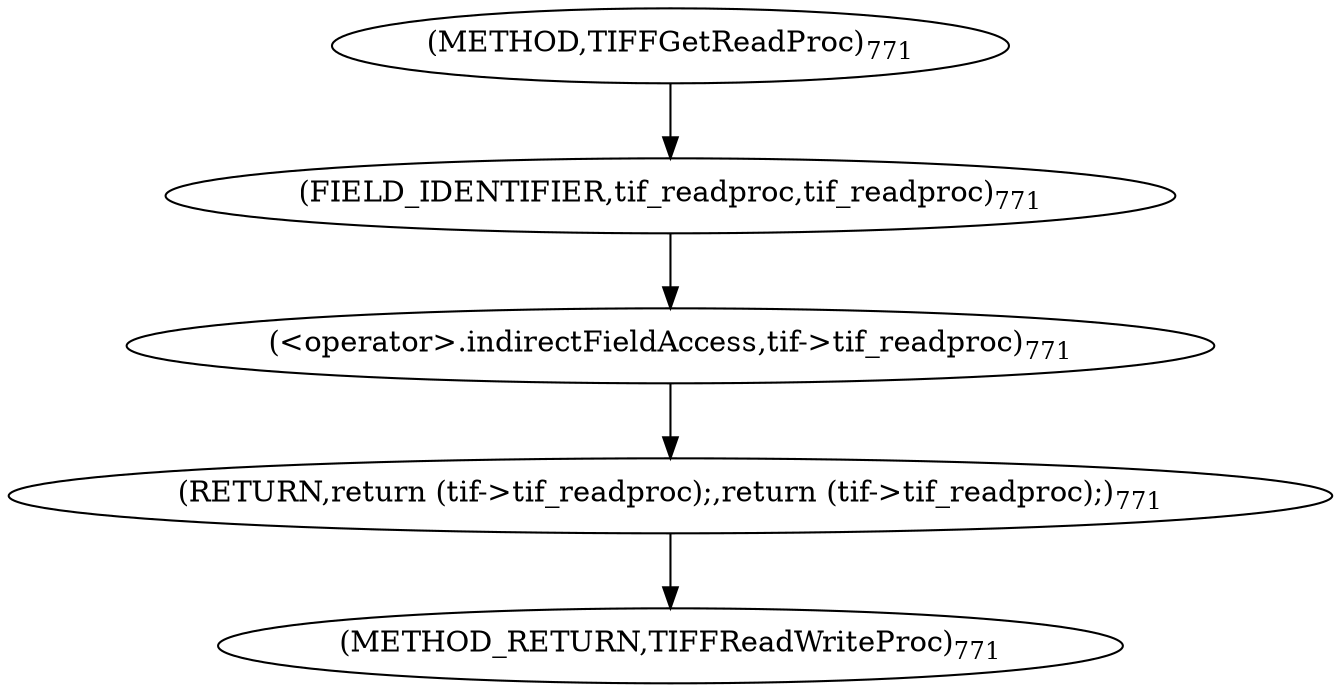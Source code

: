 digraph "TIFFGetReadProc" {  
"1637" [label = <(RETURN,return (tif-&gt;tif_readproc);,return (tif-&gt;tif_readproc);)<SUB>771</SUB>> ]
"1638" [label = <(&lt;operator&gt;.indirectFieldAccess,tif-&gt;tif_readproc)<SUB>771</SUB>> ]
"1640" [label = <(FIELD_IDENTIFIER,tif_readproc,tif_readproc)<SUB>771</SUB>> ]
"1634" [label = <(METHOD,TIFFGetReadProc)<SUB>771</SUB>> ]
"1641" [label = <(METHOD_RETURN,TIFFReadWriteProc)<SUB>771</SUB>> ]
  "1637" -> "1641" 
  "1638" -> "1637" 
  "1640" -> "1638" 
  "1634" -> "1640" 
}
